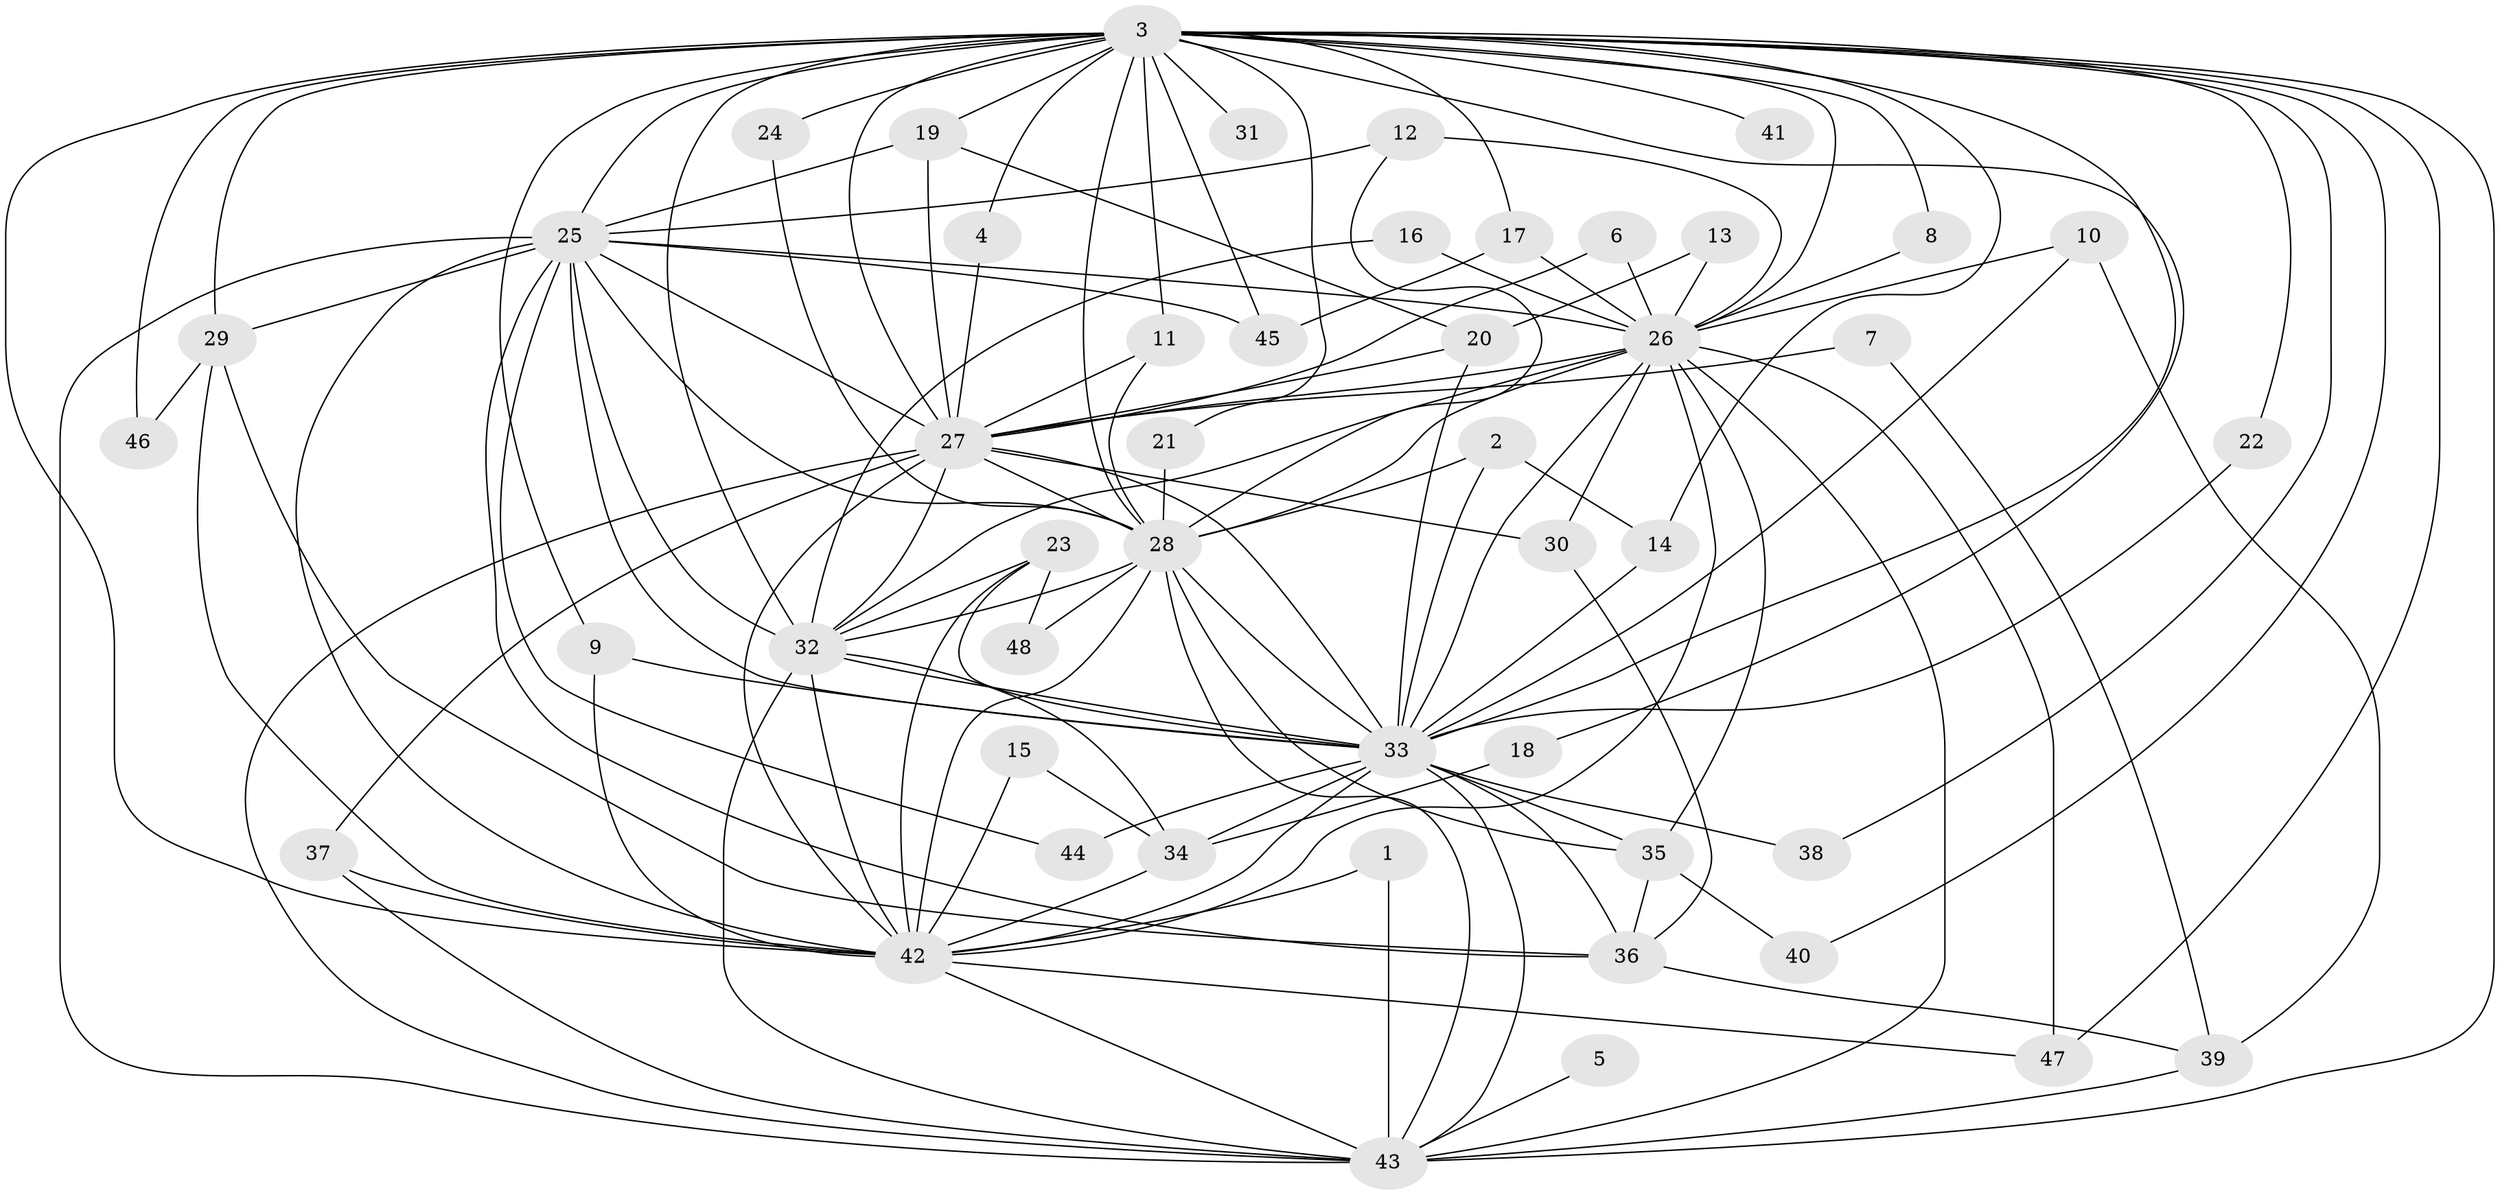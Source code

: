 // original degree distribution, {19: 0.010416666666666666, 26: 0.010416666666666666, 28: 0.010416666666666666, 18: 0.03125, 25: 0.010416666666666666, 15: 0.010416666666666666, 17: 0.010416666666666666, 21: 0.010416666666666666, 4: 0.10416666666666667, 6: 0.020833333333333332, 3: 0.23958333333333334, 2: 0.5104166666666666, 5: 0.020833333333333332}
// Generated by graph-tools (version 1.1) at 2025/25/03/09/25 03:25:40]
// undirected, 48 vertices, 128 edges
graph export_dot {
graph [start="1"]
  node [color=gray90,style=filled];
  1;
  2;
  3;
  4;
  5;
  6;
  7;
  8;
  9;
  10;
  11;
  12;
  13;
  14;
  15;
  16;
  17;
  18;
  19;
  20;
  21;
  22;
  23;
  24;
  25;
  26;
  27;
  28;
  29;
  30;
  31;
  32;
  33;
  34;
  35;
  36;
  37;
  38;
  39;
  40;
  41;
  42;
  43;
  44;
  45;
  46;
  47;
  48;
  1 -- 42 [weight=1.0];
  1 -- 43 [weight=2.0];
  2 -- 14 [weight=1.0];
  2 -- 28 [weight=1.0];
  2 -- 33 [weight=1.0];
  3 -- 4 [weight=1.0];
  3 -- 8 [weight=1.0];
  3 -- 9 [weight=1.0];
  3 -- 11 [weight=1.0];
  3 -- 14 [weight=1.0];
  3 -- 17 [weight=1.0];
  3 -- 18 [weight=1.0];
  3 -- 19 [weight=1.0];
  3 -- 21 [weight=1.0];
  3 -- 22 [weight=1.0];
  3 -- 24 [weight=2.0];
  3 -- 25 [weight=2.0];
  3 -- 26 [weight=3.0];
  3 -- 27 [weight=3.0];
  3 -- 28 [weight=3.0];
  3 -- 29 [weight=1.0];
  3 -- 31 [weight=2.0];
  3 -- 32 [weight=3.0];
  3 -- 33 [weight=2.0];
  3 -- 38 [weight=1.0];
  3 -- 40 [weight=1.0];
  3 -- 41 [weight=2.0];
  3 -- 42 [weight=2.0];
  3 -- 43 [weight=2.0];
  3 -- 45 [weight=1.0];
  3 -- 46 [weight=1.0];
  3 -- 47 [weight=1.0];
  4 -- 27 [weight=1.0];
  5 -- 43 [weight=1.0];
  6 -- 26 [weight=1.0];
  6 -- 27 [weight=1.0];
  7 -- 27 [weight=2.0];
  7 -- 39 [weight=1.0];
  8 -- 26 [weight=1.0];
  9 -- 33 [weight=1.0];
  9 -- 42 [weight=1.0];
  10 -- 26 [weight=1.0];
  10 -- 33 [weight=1.0];
  10 -- 39 [weight=1.0];
  11 -- 27 [weight=1.0];
  11 -- 28 [weight=1.0];
  12 -- 25 [weight=1.0];
  12 -- 26 [weight=1.0];
  12 -- 28 [weight=1.0];
  13 -- 20 [weight=1.0];
  13 -- 26 [weight=1.0];
  14 -- 33 [weight=1.0];
  15 -- 34 [weight=1.0];
  15 -- 42 [weight=1.0];
  16 -- 26 [weight=1.0];
  16 -- 32 [weight=1.0];
  17 -- 26 [weight=1.0];
  17 -- 45 [weight=1.0];
  18 -- 34 [weight=1.0];
  19 -- 20 [weight=1.0];
  19 -- 25 [weight=1.0];
  19 -- 27 [weight=1.0];
  20 -- 27 [weight=1.0];
  20 -- 33 [weight=1.0];
  21 -- 28 [weight=1.0];
  22 -- 33 [weight=1.0];
  23 -- 32 [weight=1.0];
  23 -- 33 [weight=1.0];
  23 -- 42 [weight=2.0];
  23 -- 48 [weight=1.0];
  24 -- 28 [weight=1.0];
  25 -- 26 [weight=1.0];
  25 -- 27 [weight=1.0];
  25 -- 28 [weight=1.0];
  25 -- 29 [weight=1.0];
  25 -- 32 [weight=2.0];
  25 -- 33 [weight=3.0];
  25 -- 36 [weight=1.0];
  25 -- 42 [weight=1.0];
  25 -- 43 [weight=3.0];
  25 -- 44 [weight=1.0];
  25 -- 45 [weight=1.0];
  26 -- 27 [weight=1.0];
  26 -- 28 [weight=2.0];
  26 -- 30 [weight=2.0];
  26 -- 32 [weight=2.0];
  26 -- 33 [weight=2.0];
  26 -- 35 [weight=2.0];
  26 -- 42 [weight=1.0];
  26 -- 43 [weight=2.0];
  26 -- 47 [weight=1.0];
  27 -- 28 [weight=2.0];
  27 -- 30 [weight=1.0];
  27 -- 32 [weight=1.0];
  27 -- 33 [weight=1.0];
  27 -- 37 [weight=1.0];
  27 -- 42 [weight=1.0];
  27 -- 43 [weight=1.0];
  28 -- 32 [weight=1.0];
  28 -- 33 [weight=2.0];
  28 -- 35 [weight=1.0];
  28 -- 42 [weight=1.0];
  28 -- 43 [weight=1.0];
  28 -- 48 [weight=1.0];
  29 -- 36 [weight=1.0];
  29 -- 42 [weight=1.0];
  29 -- 46 [weight=1.0];
  30 -- 36 [weight=1.0];
  32 -- 33 [weight=1.0];
  32 -- 34 [weight=1.0];
  32 -- 42 [weight=1.0];
  32 -- 43 [weight=1.0];
  33 -- 34 [weight=1.0];
  33 -- 35 [weight=2.0];
  33 -- 36 [weight=1.0];
  33 -- 38 [weight=2.0];
  33 -- 42 [weight=2.0];
  33 -- 43 [weight=1.0];
  33 -- 44 [weight=1.0];
  34 -- 42 [weight=1.0];
  35 -- 36 [weight=1.0];
  35 -- 40 [weight=1.0];
  36 -- 39 [weight=1.0];
  37 -- 42 [weight=1.0];
  37 -- 43 [weight=1.0];
  39 -- 43 [weight=1.0];
  42 -- 43 [weight=2.0];
  42 -- 47 [weight=1.0];
}
